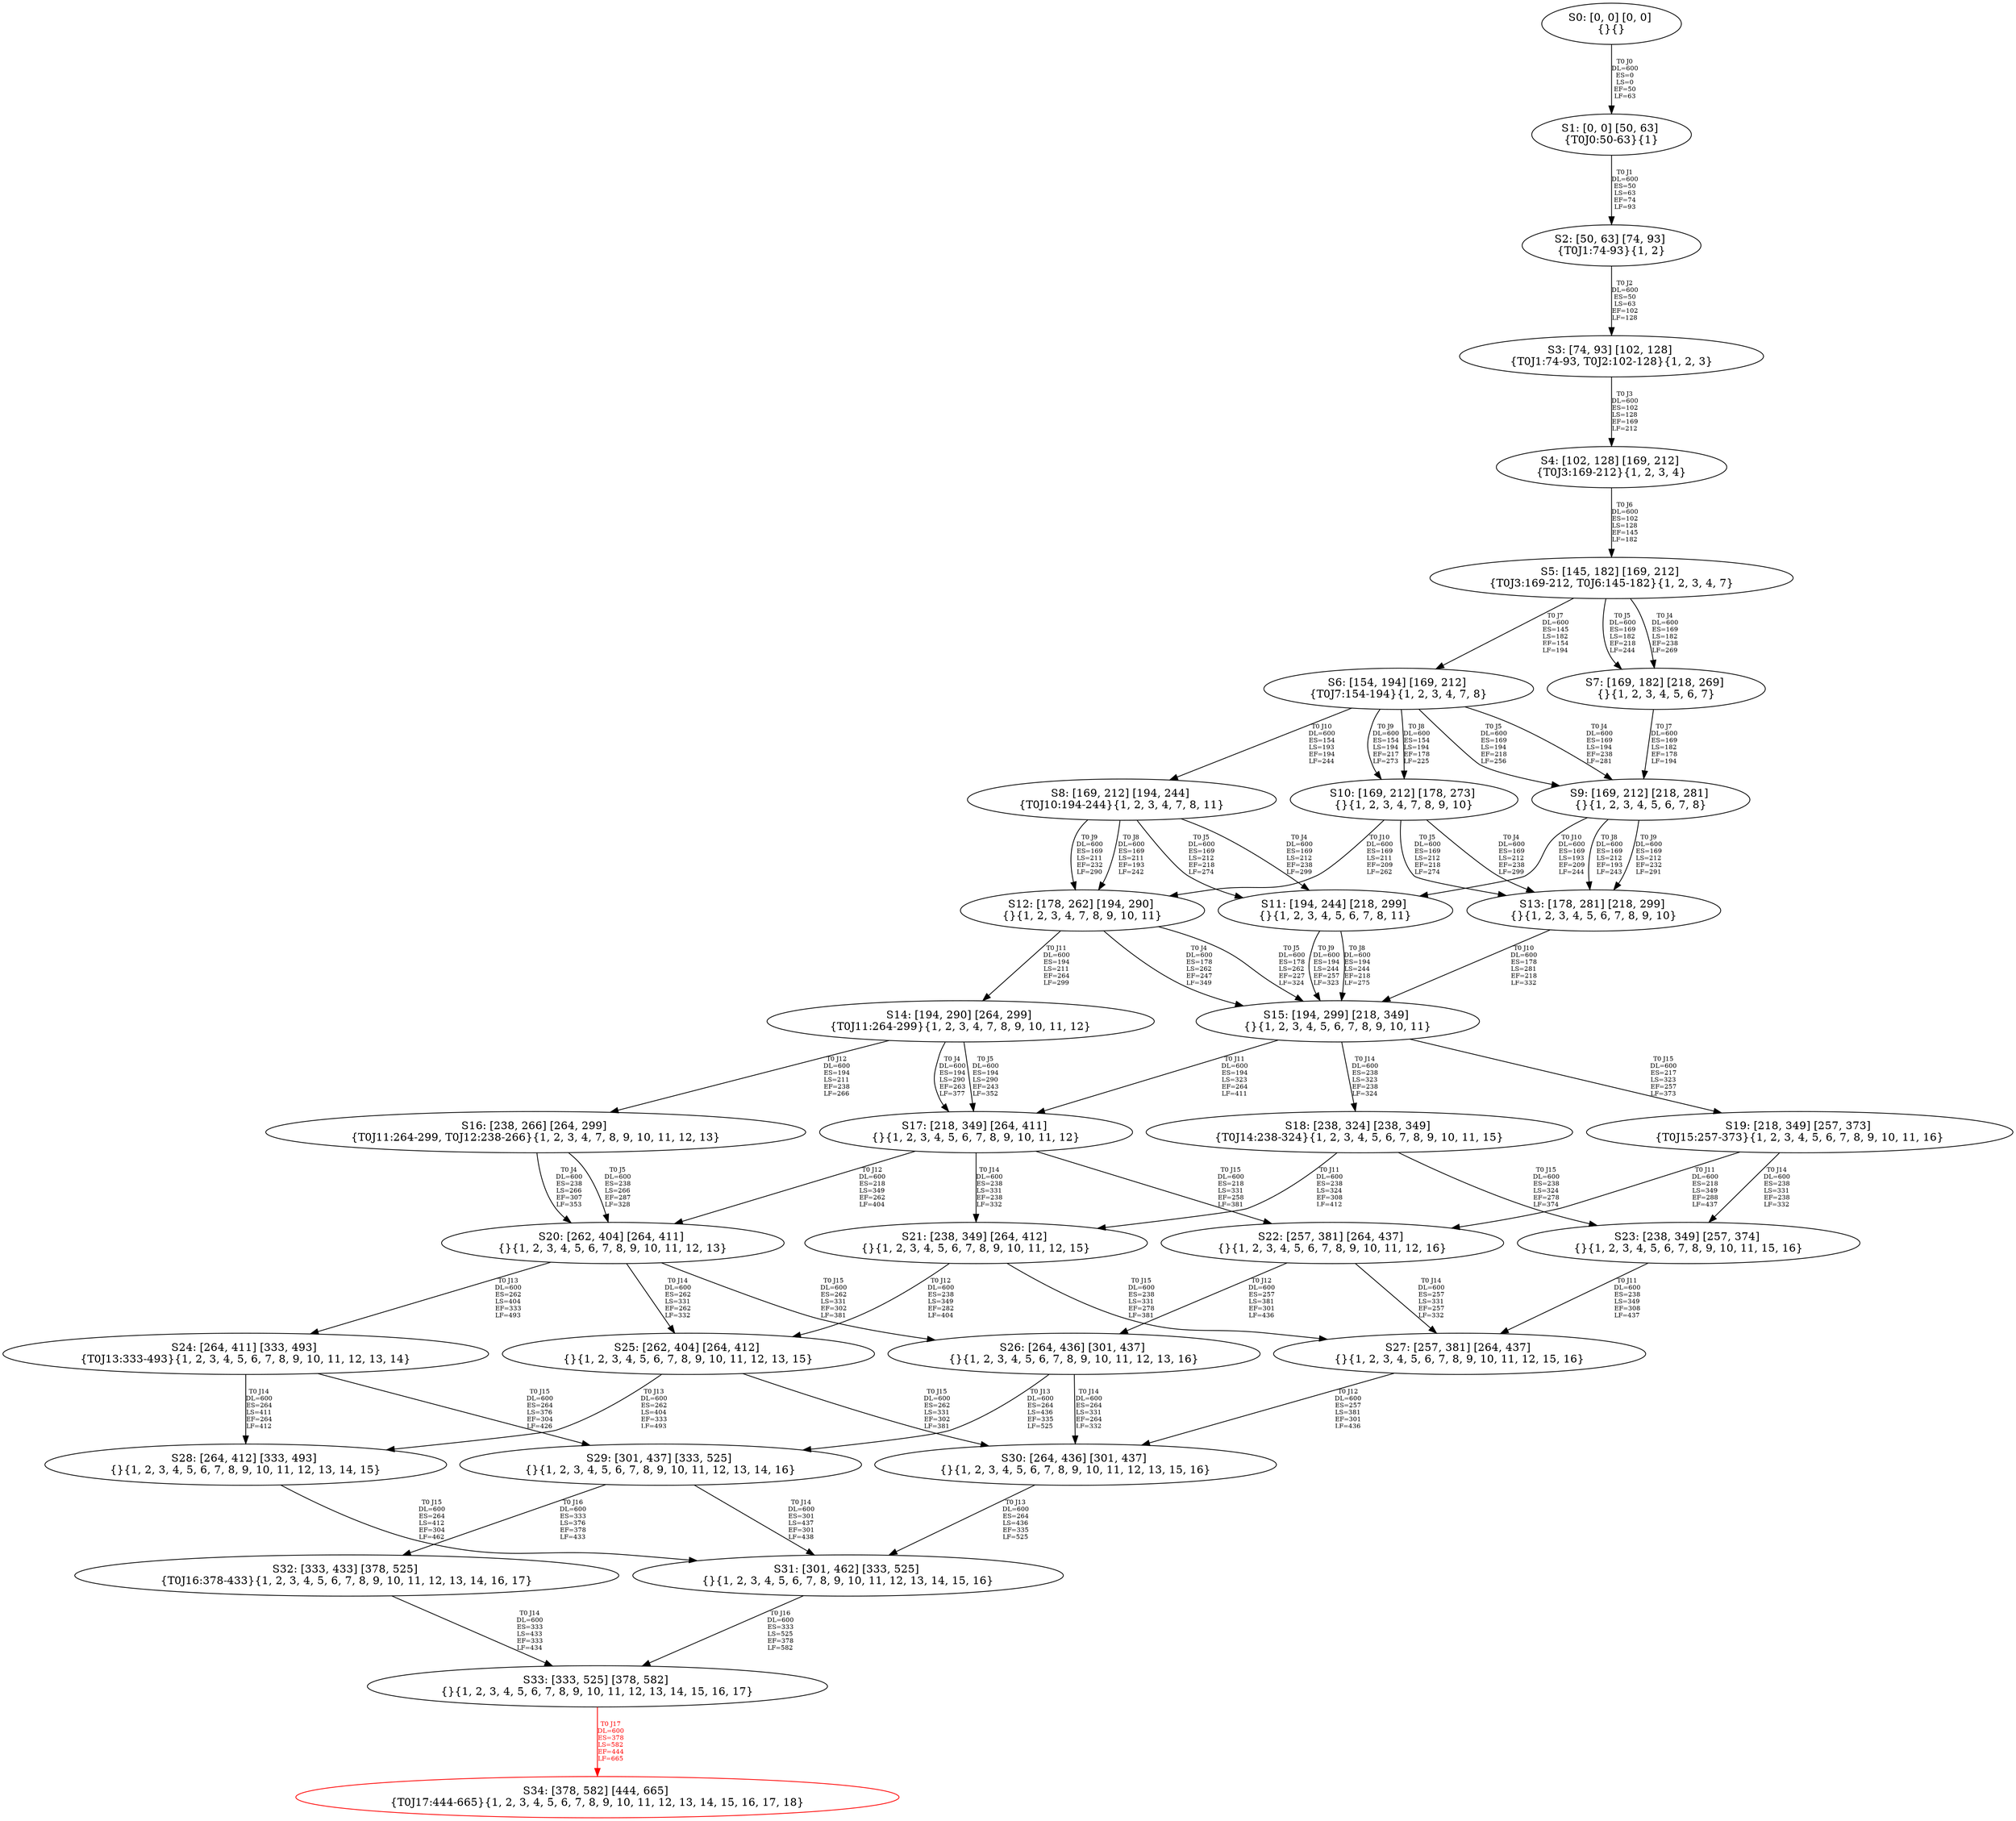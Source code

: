 digraph {
	S0[label="S0: [0, 0] [0, 0] \n{}{}"];
	S1[label="S1: [0, 0] [50, 63] \n{T0J0:50-63}{1}"];
	S2[label="S2: [50, 63] [74, 93] \n{T0J1:74-93}{1, 2}"];
	S3[label="S3: [74, 93] [102, 128] \n{T0J1:74-93, T0J2:102-128}{1, 2, 3}"];
	S4[label="S4: [102, 128] [169, 212] \n{T0J3:169-212}{1, 2, 3, 4}"];
	S5[label="S5: [145, 182] [169, 212] \n{T0J3:169-212, T0J6:145-182}{1, 2, 3, 4, 7}"];
	S6[label="S6: [154, 194] [169, 212] \n{T0J7:154-194}{1, 2, 3, 4, 7, 8}"];
	S7[label="S7: [169, 182] [218, 269] \n{}{1, 2, 3, 4, 5, 6, 7}"];
	S8[label="S8: [169, 212] [194, 244] \n{T0J10:194-244}{1, 2, 3, 4, 7, 8, 11}"];
	S9[label="S9: [169, 212] [218, 281] \n{}{1, 2, 3, 4, 5, 6, 7, 8}"];
	S10[label="S10: [169, 212] [178, 273] \n{}{1, 2, 3, 4, 7, 8, 9, 10}"];
	S11[label="S11: [194, 244] [218, 299] \n{}{1, 2, 3, 4, 5, 6, 7, 8, 11}"];
	S12[label="S12: [178, 262] [194, 290] \n{}{1, 2, 3, 4, 7, 8, 9, 10, 11}"];
	S13[label="S13: [178, 281] [218, 299] \n{}{1, 2, 3, 4, 5, 6, 7, 8, 9, 10}"];
	S14[label="S14: [194, 290] [264, 299] \n{T0J11:264-299}{1, 2, 3, 4, 7, 8, 9, 10, 11, 12}"];
	S15[label="S15: [194, 299] [218, 349] \n{}{1, 2, 3, 4, 5, 6, 7, 8, 9, 10, 11}"];
	S16[label="S16: [238, 266] [264, 299] \n{T0J11:264-299, T0J12:238-266}{1, 2, 3, 4, 7, 8, 9, 10, 11, 12, 13}"];
	S17[label="S17: [218, 349] [264, 411] \n{}{1, 2, 3, 4, 5, 6, 7, 8, 9, 10, 11, 12}"];
	S18[label="S18: [238, 324] [238, 349] \n{T0J14:238-324}{1, 2, 3, 4, 5, 6, 7, 8, 9, 10, 11, 15}"];
	S19[label="S19: [218, 349] [257, 373] \n{T0J15:257-373}{1, 2, 3, 4, 5, 6, 7, 8, 9, 10, 11, 16}"];
	S20[label="S20: [262, 404] [264, 411] \n{}{1, 2, 3, 4, 5, 6, 7, 8, 9, 10, 11, 12, 13}"];
	S21[label="S21: [238, 349] [264, 412] \n{}{1, 2, 3, 4, 5, 6, 7, 8, 9, 10, 11, 12, 15}"];
	S22[label="S22: [257, 381] [264, 437] \n{}{1, 2, 3, 4, 5, 6, 7, 8, 9, 10, 11, 12, 16}"];
	S23[label="S23: [238, 349] [257, 374] \n{}{1, 2, 3, 4, 5, 6, 7, 8, 9, 10, 11, 15, 16}"];
	S24[label="S24: [264, 411] [333, 493] \n{T0J13:333-493}{1, 2, 3, 4, 5, 6, 7, 8, 9, 10, 11, 12, 13, 14}"];
	S25[label="S25: [262, 404] [264, 412] \n{}{1, 2, 3, 4, 5, 6, 7, 8, 9, 10, 11, 12, 13, 15}"];
	S26[label="S26: [264, 436] [301, 437] \n{}{1, 2, 3, 4, 5, 6, 7, 8, 9, 10, 11, 12, 13, 16}"];
	S27[label="S27: [257, 381] [264, 437] \n{}{1, 2, 3, 4, 5, 6, 7, 8, 9, 10, 11, 12, 15, 16}"];
	S28[label="S28: [264, 412] [333, 493] \n{}{1, 2, 3, 4, 5, 6, 7, 8, 9, 10, 11, 12, 13, 14, 15}"];
	S29[label="S29: [301, 437] [333, 525] \n{}{1, 2, 3, 4, 5, 6, 7, 8, 9, 10, 11, 12, 13, 14, 16}"];
	S30[label="S30: [264, 436] [301, 437] \n{}{1, 2, 3, 4, 5, 6, 7, 8, 9, 10, 11, 12, 13, 15, 16}"];
	S31[label="S31: [301, 462] [333, 525] \n{}{1, 2, 3, 4, 5, 6, 7, 8, 9, 10, 11, 12, 13, 14, 15, 16}"];
	S32[label="S32: [333, 433] [378, 525] \n{T0J16:378-433}{1, 2, 3, 4, 5, 6, 7, 8, 9, 10, 11, 12, 13, 14, 16, 17}"];
	S33[label="S33: [333, 525] [378, 582] \n{}{1, 2, 3, 4, 5, 6, 7, 8, 9, 10, 11, 12, 13, 14, 15, 16, 17}"];
	S34[label="S34: [378, 582] [444, 665] \n{T0J17:444-665}{1, 2, 3, 4, 5, 6, 7, 8, 9, 10, 11, 12, 13, 14, 15, 16, 17, 18}"];
	S0 -> S1[label="T0 J0\nDL=600\nES=0\nLS=0\nEF=50\nLF=63",fontsize=8];
	S1 -> S2[label="T0 J1\nDL=600\nES=50\nLS=63\nEF=74\nLF=93",fontsize=8];
	S2 -> S3[label="T0 J2\nDL=600\nES=50\nLS=63\nEF=102\nLF=128",fontsize=8];
	S3 -> S4[label="T0 J3\nDL=600\nES=102\nLS=128\nEF=169\nLF=212",fontsize=8];
	S4 -> S5[label="T0 J6\nDL=600\nES=102\nLS=128\nEF=145\nLF=182",fontsize=8];
	S5 -> S7[label="T0 J4\nDL=600\nES=169\nLS=182\nEF=238\nLF=269",fontsize=8];
	S5 -> S7[label="T0 J5\nDL=600\nES=169\nLS=182\nEF=218\nLF=244",fontsize=8];
	S5 -> S6[label="T0 J7\nDL=600\nES=145\nLS=182\nEF=154\nLF=194",fontsize=8];
	S6 -> S9[label="T0 J4\nDL=600\nES=169\nLS=194\nEF=238\nLF=281",fontsize=8];
	S6 -> S9[label="T0 J5\nDL=600\nES=169\nLS=194\nEF=218\nLF=256",fontsize=8];
	S6 -> S10[label="T0 J8\nDL=600\nES=154\nLS=194\nEF=178\nLF=225",fontsize=8];
	S6 -> S10[label="T0 J9\nDL=600\nES=154\nLS=194\nEF=217\nLF=273",fontsize=8];
	S6 -> S8[label="T0 J10\nDL=600\nES=154\nLS=193\nEF=194\nLF=244",fontsize=8];
	S7 -> S9[label="T0 J7\nDL=600\nES=169\nLS=182\nEF=178\nLF=194",fontsize=8];
	S8 -> S11[label="T0 J4\nDL=600\nES=169\nLS=212\nEF=238\nLF=299",fontsize=8];
	S8 -> S11[label="T0 J5\nDL=600\nES=169\nLS=212\nEF=218\nLF=274",fontsize=8];
	S8 -> S12[label="T0 J8\nDL=600\nES=169\nLS=211\nEF=193\nLF=242",fontsize=8];
	S8 -> S12[label="T0 J9\nDL=600\nES=169\nLS=211\nEF=232\nLF=290",fontsize=8];
	S9 -> S13[label="T0 J8\nDL=600\nES=169\nLS=212\nEF=193\nLF=243",fontsize=8];
	S9 -> S13[label="T0 J9\nDL=600\nES=169\nLS=212\nEF=232\nLF=291",fontsize=8];
	S9 -> S11[label="T0 J10\nDL=600\nES=169\nLS=193\nEF=209\nLF=244",fontsize=8];
	S10 -> S13[label="T0 J4\nDL=600\nES=169\nLS=212\nEF=238\nLF=299",fontsize=8];
	S10 -> S13[label="T0 J5\nDL=600\nES=169\nLS=212\nEF=218\nLF=274",fontsize=8];
	S10 -> S12[label="T0 J10\nDL=600\nES=169\nLS=211\nEF=209\nLF=262",fontsize=8];
	S11 -> S15[label="T0 J8\nDL=600\nES=194\nLS=244\nEF=218\nLF=275",fontsize=8];
	S11 -> S15[label="T0 J9\nDL=600\nES=194\nLS=244\nEF=257\nLF=323",fontsize=8];
	S12 -> S15[label="T0 J4\nDL=600\nES=178\nLS=262\nEF=247\nLF=349",fontsize=8];
	S12 -> S15[label="T0 J5\nDL=600\nES=178\nLS=262\nEF=227\nLF=324",fontsize=8];
	S12 -> S14[label="T0 J11\nDL=600\nES=194\nLS=211\nEF=264\nLF=299",fontsize=8];
	S13 -> S15[label="T0 J10\nDL=600\nES=178\nLS=281\nEF=218\nLF=332",fontsize=8];
	S14 -> S17[label="T0 J4\nDL=600\nES=194\nLS=290\nEF=263\nLF=377",fontsize=8];
	S14 -> S17[label="T0 J5\nDL=600\nES=194\nLS=290\nEF=243\nLF=352",fontsize=8];
	S14 -> S16[label="T0 J12\nDL=600\nES=194\nLS=211\nEF=238\nLF=266",fontsize=8];
	S15 -> S17[label="T0 J11\nDL=600\nES=194\nLS=323\nEF=264\nLF=411",fontsize=8];
	S15 -> S18[label="T0 J14\nDL=600\nES=238\nLS=323\nEF=238\nLF=324",fontsize=8];
	S15 -> S19[label="T0 J15\nDL=600\nES=217\nLS=323\nEF=257\nLF=373",fontsize=8];
	S16 -> S20[label="T0 J4\nDL=600\nES=238\nLS=266\nEF=307\nLF=353",fontsize=8];
	S16 -> S20[label="T0 J5\nDL=600\nES=238\nLS=266\nEF=287\nLF=328",fontsize=8];
	S17 -> S20[label="T0 J12\nDL=600\nES=218\nLS=349\nEF=262\nLF=404",fontsize=8];
	S17 -> S21[label="T0 J14\nDL=600\nES=238\nLS=331\nEF=238\nLF=332",fontsize=8];
	S17 -> S22[label="T0 J15\nDL=600\nES=218\nLS=331\nEF=258\nLF=381",fontsize=8];
	S18 -> S21[label="T0 J11\nDL=600\nES=238\nLS=324\nEF=308\nLF=412",fontsize=8];
	S18 -> S23[label="T0 J15\nDL=600\nES=238\nLS=324\nEF=278\nLF=374",fontsize=8];
	S19 -> S22[label="T0 J11\nDL=600\nES=218\nLS=349\nEF=288\nLF=437",fontsize=8];
	S19 -> S23[label="T0 J14\nDL=600\nES=238\nLS=331\nEF=238\nLF=332",fontsize=8];
	S20 -> S24[label="T0 J13\nDL=600\nES=262\nLS=404\nEF=333\nLF=493",fontsize=8];
	S20 -> S25[label="T0 J14\nDL=600\nES=262\nLS=331\nEF=262\nLF=332",fontsize=8];
	S20 -> S26[label="T0 J15\nDL=600\nES=262\nLS=331\nEF=302\nLF=381",fontsize=8];
	S21 -> S25[label="T0 J12\nDL=600\nES=238\nLS=349\nEF=282\nLF=404",fontsize=8];
	S21 -> S27[label="T0 J15\nDL=600\nES=238\nLS=331\nEF=278\nLF=381",fontsize=8];
	S22 -> S26[label="T0 J12\nDL=600\nES=257\nLS=381\nEF=301\nLF=436",fontsize=8];
	S22 -> S27[label="T0 J14\nDL=600\nES=257\nLS=331\nEF=257\nLF=332",fontsize=8];
	S23 -> S27[label="T0 J11\nDL=600\nES=238\nLS=349\nEF=308\nLF=437",fontsize=8];
	S24 -> S28[label="T0 J14\nDL=600\nES=264\nLS=411\nEF=264\nLF=412",fontsize=8];
	S24 -> S29[label="T0 J15\nDL=600\nES=264\nLS=376\nEF=304\nLF=426",fontsize=8];
	S25 -> S28[label="T0 J13\nDL=600\nES=262\nLS=404\nEF=333\nLF=493",fontsize=8];
	S25 -> S30[label="T0 J15\nDL=600\nES=262\nLS=331\nEF=302\nLF=381",fontsize=8];
	S26 -> S29[label="T0 J13\nDL=600\nES=264\nLS=436\nEF=335\nLF=525",fontsize=8];
	S26 -> S30[label="T0 J14\nDL=600\nES=264\nLS=331\nEF=264\nLF=332",fontsize=8];
	S27 -> S30[label="T0 J12\nDL=600\nES=257\nLS=381\nEF=301\nLF=436",fontsize=8];
	S28 -> S31[label="T0 J15\nDL=600\nES=264\nLS=412\nEF=304\nLF=462",fontsize=8];
	S29 -> S31[label="T0 J14\nDL=600\nES=301\nLS=437\nEF=301\nLF=438",fontsize=8];
	S29 -> S32[label="T0 J16\nDL=600\nES=333\nLS=376\nEF=378\nLF=433",fontsize=8];
	S30 -> S31[label="T0 J13\nDL=600\nES=264\nLS=436\nEF=335\nLF=525",fontsize=8];
	S31 -> S33[label="T0 J16\nDL=600\nES=333\nLS=525\nEF=378\nLF=582",fontsize=8];
	S32 -> S33[label="T0 J14\nDL=600\nES=333\nLS=433\nEF=333\nLF=434",fontsize=8];
	S33 -> S34[label="T0 J17\nDL=600\nES=378\nLS=582\nEF=444\nLF=665",color=Red,fontcolor=Red,fontsize=8];
S34[color=Red];
}
